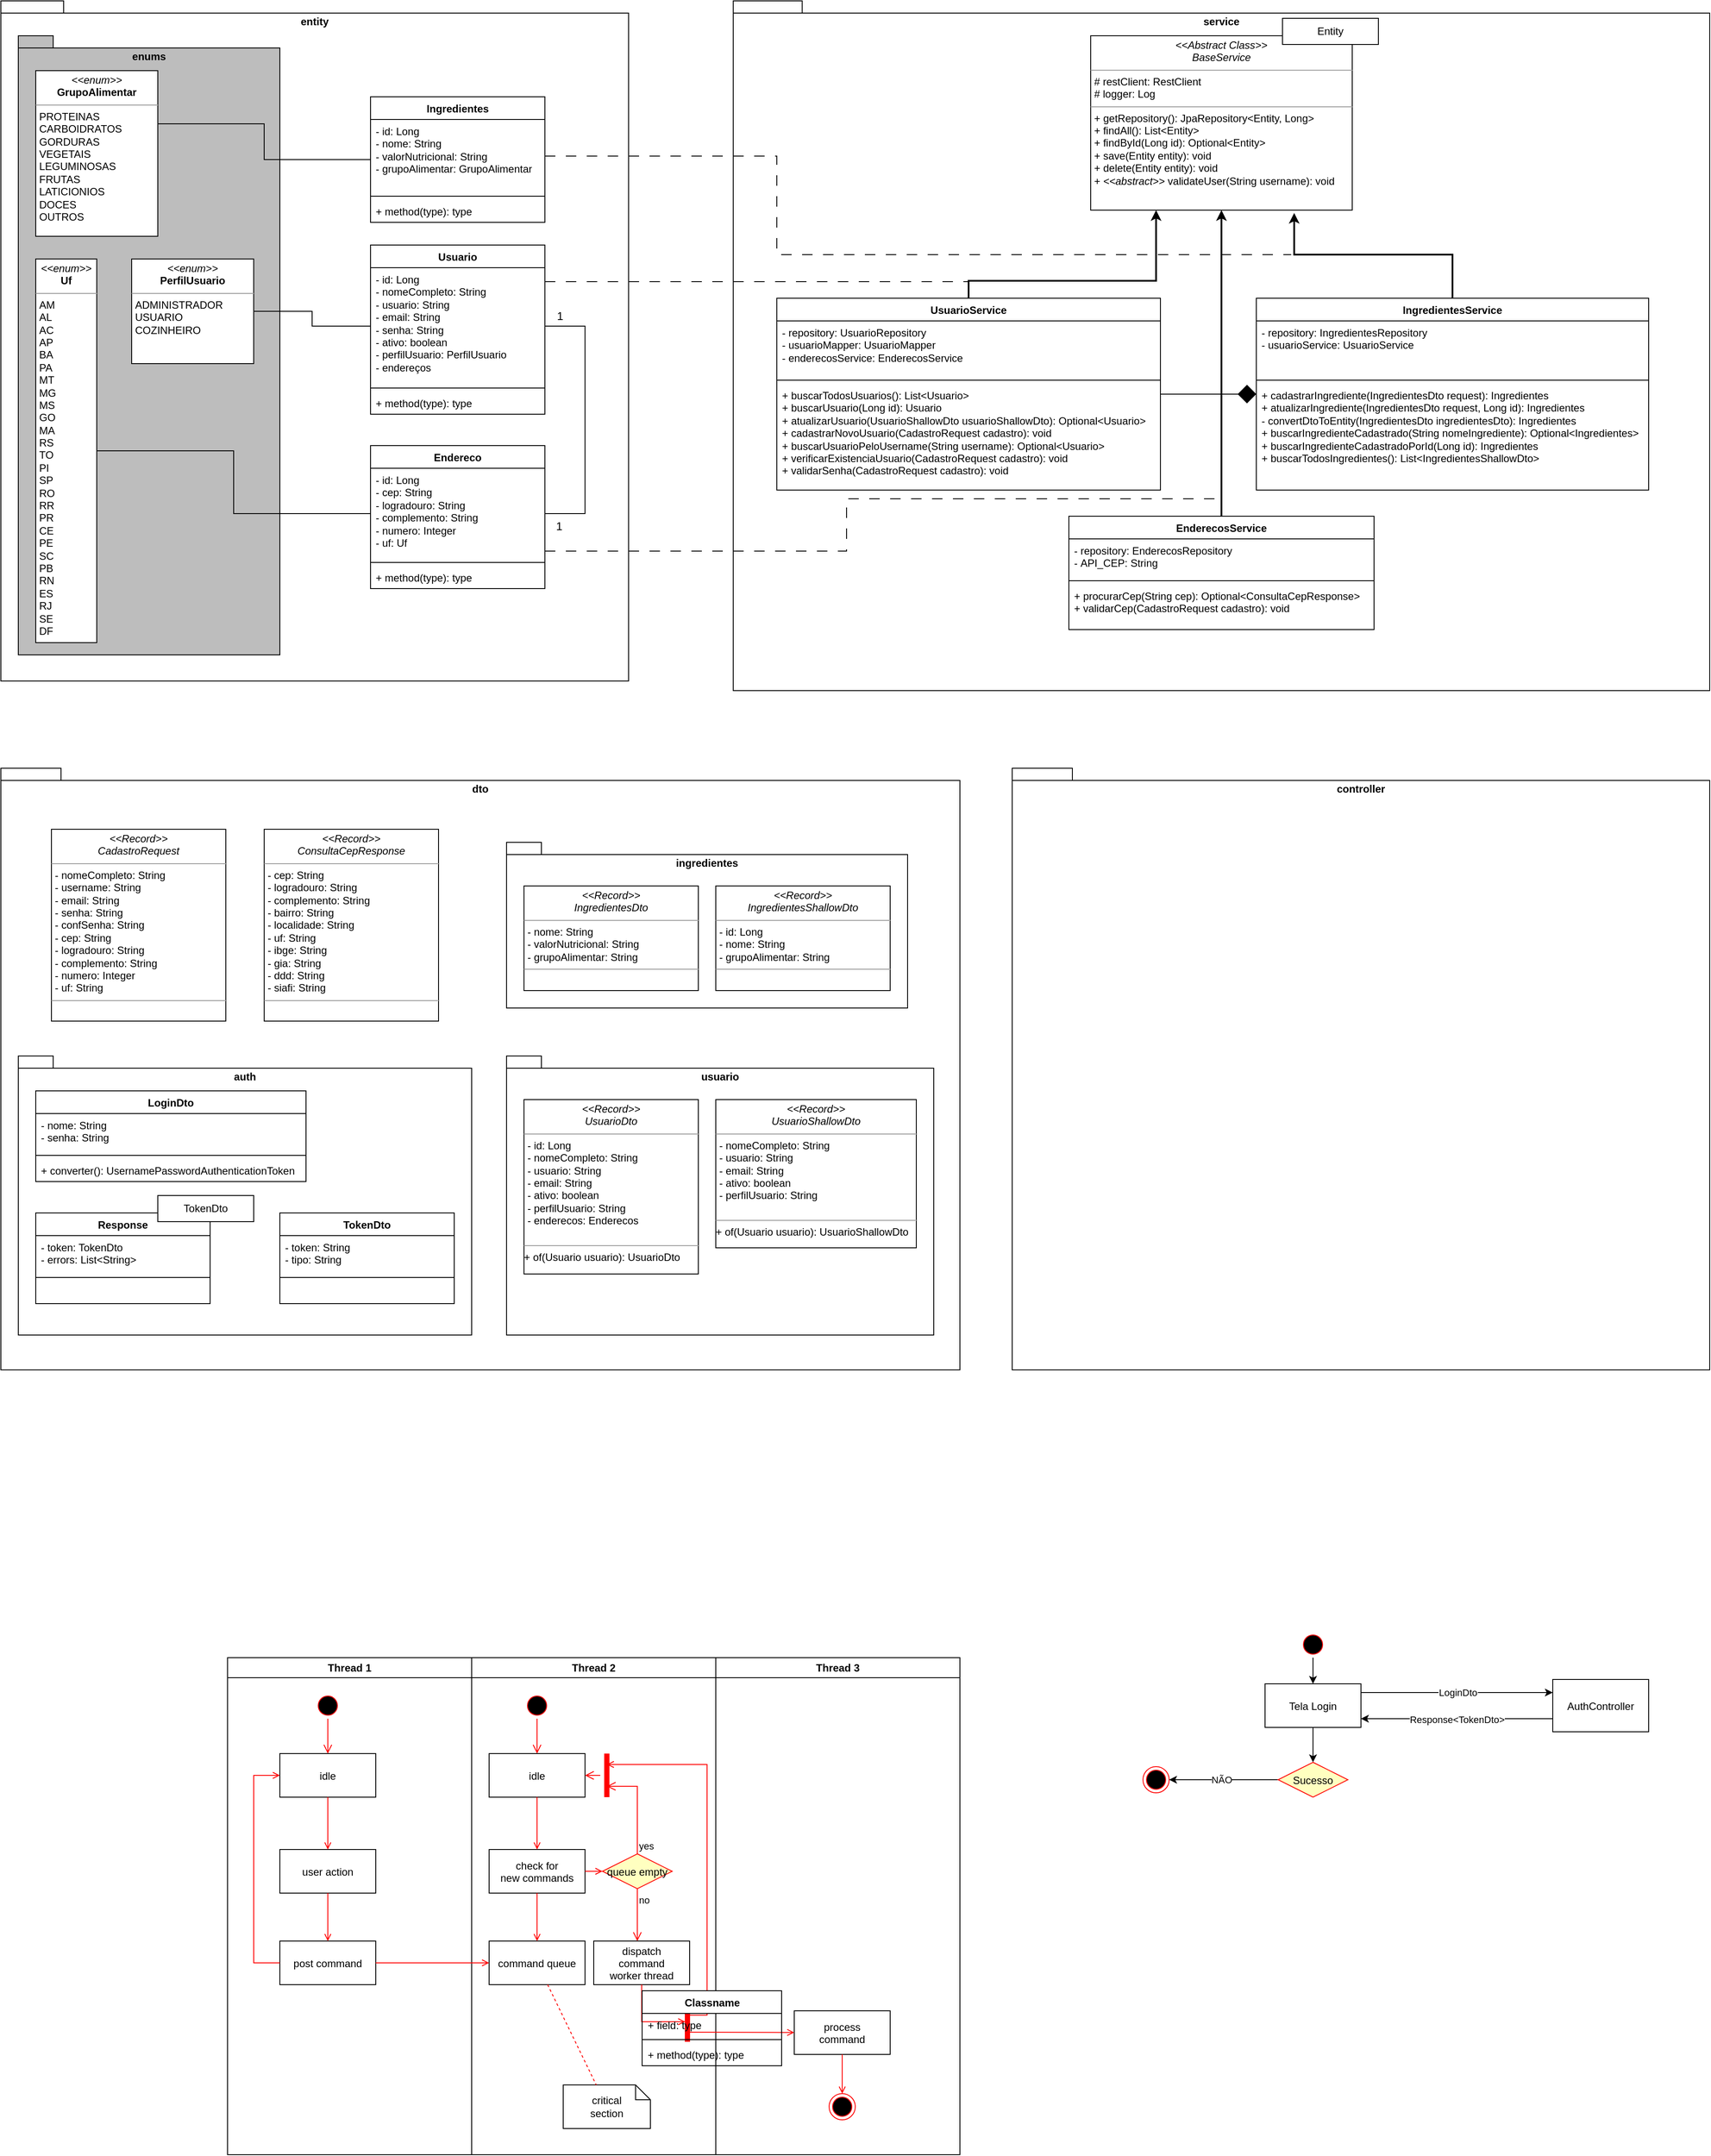 <mxfile version="22.1.4" type="github">
  <diagram name="Page-1" id="e7e014a7-5840-1c2e-5031-d8a46d1fe8dd">
    <mxGraphModel dx="724" dy="368" grid="1" gridSize="10" guides="1" tooltips="1" connect="1" arrows="1" fold="1" page="1" pageScale="1" pageWidth="827" pageHeight="1169" background="none" math="0" shadow="0">
      <root>
        <mxCell id="0" />
        <mxCell id="1" parent="0" />
        <mxCell id="TmeQhPRX9ULFjZh1G77B-120" value="dto" style="shape=folder;fontStyle=1;spacingTop=10;tabWidth=40;tabHeight=14;tabPosition=left;align=center;whiteSpace=wrap;html=1;labelBackgroundColor=none;verticalAlign=top;fillColor=#FFFFFF;" parent="1" vertex="1">
          <mxGeometry x="50" y="1030" width="1100" height="690" as="geometry" />
        </mxCell>
        <mxCell id="dI9o_VCU6zCjMcfg1bPC-55" value="auth" style="shape=folder;fontStyle=1;spacingTop=10;tabWidth=40;tabHeight=14;tabPosition=left;align=center;whiteSpace=wrap;html=1;labelBackgroundColor=none;verticalAlign=top;fillColor=#FFFFFF;" vertex="1" parent="1">
          <mxGeometry x="70" y="1360" width="520" height="320" as="geometry" />
        </mxCell>
        <mxCell id="TmeQhPRX9ULFjZh1G77B-94" value="service" style="shape=folder;fontStyle=1;spacingTop=10;tabWidth=40;tabHeight=14;tabPosition=left;align=center;whiteSpace=wrap;html=1;labelBackgroundColor=none;verticalAlign=top;" parent="1" vertex="1">
          <mxGeometry x="890" y="150" width="1120" height="791" as="geometry" />
        </mxCell>
        <mxCell id="TmeQhPRX9ULFjZh1G77B-88" value="entity" style="shape=folder;fontStyle=1;spacingTop=10;tabWidth=40;tabHeight=14;tabPosition=left;align=center;whiteSpace=wrap;html=1;labelBackgroundColor=none;verticalAlign=top;fillColor=#FFFFFF;" parent="1" vertex="1">
          <mxGeometry x="50" y="150" width="720" height="780" as="geometry" />
        </mxCell>
        <mxCell id="TmeQhPRX9ULFjZh1G77B-86" value="enums" style="shape=folder;fontStyle=1;spacingTop=10;tabWidth=40;tabHeight=14;tabPosition=left;align=center;whiteSpace=wrap;html=1;labelBackgroundColor=none;verticalAlign=top;fillColor=#BDBDBD;" parent="1" vertex="1">
          <mxGeometry x="70" y="190" width="300" height="710" as="geometry" />
        </mxCell>
        <mxCell id="2" value="Thread 1" style="swimlane;whiteSpace=wrap" parent="1" vertex="1">
          <mxGeometry x="310" y="2050" width="280" height="570" as="geometry" />
        </mxCell>
        <mxCell id="5" value="" style="ellipse;shape=startState;fillColor=#000000;strokeColor=#ff0000;" parent="2" vertex="1">
          <mxGeometry x="100" y="40" width="30" height="30" as="geometry" />
        </mxCell>
        <mxCell id="6" value="" style="edgeStyle=elbowEdgeStyle;elbow=horizontal;verticalAlign=bottom;endArrow=open;endSize=8;strokeColor=#FF0000;endFill=1;rounded=0" parent="2" source="5" target="7" edge="1">
          <mxGeometry x="100" y="40" as="geometry">
            <mxPoint x="115" y="110" as="targetPoint" />
          </mxGeometry>
        </mxCell>
        <mxCell id="7" value="idle" style="" parent="2" vertex="1">
          <mxGeometry x="60" y="110" width="110" height="50" as="geometry" />
        </mxCell>
        <mxCell id="8" value="user action" style="" parent="2" vertex="1">
          <mxGeometry x="60" y="220" width="110" height="50" as="geometry" />
        </mxCell>
        <mxCell id="9" value="" style="endArrow=open;strokeColor=#FF0000;endFill=1;rounded=0" parent="2" source="7" target="8" edge="1">
          <mxGeometry relative="1" as="geometry" />
        </mxCell>
        <mxCell id="10" value="post command" style="" parent="2" vertex="1">
          <mxGeometry x="60" y="325" width="110" height="50" as="geometry" />
        </mxCell>
        <mxCell id="11" value="" style="endArrow=open;strokeColor=#FF0000;endFill=1;rounded=0" parent="2" source="8" target="10" edge="1">
          <mxGeometry relative="1" as="geometry" />
        </mxCell>
        <mxCell id="12" value="" style="edgeStyle=elbowEdgeStyle;elbow=horizontal;strokeColor=#FF0000;endArrow=open;endFill=1;rounded=0" parent="2" source="10" target="7" edge="1">
          <mxGeometry width="100" height="100" relative="1" as="geometry">
            <mxPoint x="160" y="290" as="sourcePoint" />
            <mxPoint x="260" y="190" as="targetPoint" />
            <Array as="points">
              <mxPoint x="30" y="250" />
            </Array>
          </mxGeometry>
        </mxCell>
        <mxCell id="3" value="Thread 2" style="swimlane;whiteSpace=wrap" parent="1" vertex="1">
          <mxGeometry x="590" y="2050" width="280" height="570" as="geometry" />
        </mxCell>
        <mxCell id="13" value="" style="ellipse;shape=startState;fillColor=#000000;strokeColor=#ff0000;" parent="3" vertex="1">
          <mxGeometry x="60" y="40" width="30" height="30" as="geometry" />
        </mxCell>
        <mxCell id="14" value="" style="edgeStyle=elbowEdgeStyle;elbow=horizontal;verticalAlign=bottom;endArrow=open;endSize=8;strokeColor=#FF0000;endFill=1;rounded=0" parent="3" source="13" target="15" edge="1">
          <mxGeometry x="40" y="20" as="geometry">
            <mxPoint x="55" y="90" as="targetPoint" />
          </mxGeometry>
        </mxCell>
        <mxCell id="15" value="idle" style="" parent="3" vertex="1">
          <mxGeometry x="20" y="110" width="110" height="50" as="geometry" />
        </mxCell>
        <mxCell id="16" value="check for &#xa;new commands" style="" parent="3" vertex="1">
          <mxGeometry x="20" y="220" width="110" height="50" as="geometry" />
        </mxCell>
        <mxCell id="17" value="" style="endArrow=open;strokeColor=#FF0000;endFill=1;rounded=0" parent="3" source="15" target="16" edge="1">
          <mxGeometry relative="1" as="geometry" />
        </mxCell>
        <mxCell id="18" value="command queue" style="" parent="3" vertex="1">
          <mxGeometry x="20" y="325" width="110" height="50" as="geometry" />
        </mxCell>
        <mxCell id="19" value="" style="endArrow=open;strokeColor=#FF0000;endFill=1;rounded=0" parent="3" source="16" target="18" edge="1">
          <mxGeometry relative="1" as="geometry" />
        </mxCell>
        <mxCell id="21" value="queue empty" style="rhombus;fillColor=#ffffc0;strokeColor=#ff0000;" parent="3" vertex="1">
          <mxGeometry x="150" y="225" width="80" height="40" as="geometry" />
        </mxCell>
        <mxCell id="22" value="yes" style="edgeStyle=elbowEdgeStyle;elbow=horizontal;align=left;verticalAlign=bottom;endArrow=open;endSize=8;strokeColor=#FF0000;exitX=0.5;exitY=0;endFill=1;rounded=0;entryX=0.75;entryY=0.5;entryPerimeter=0" parent="3" source="21" target="25" edge="1">
          <mxGeometry x="-1" relative="1" as="geometry">
            <mxPoint x="160" y="150" as="targetPoint" />
            <Array as="points">
              <mxPoint x="190" y="180" />
            </Array>
          </mxGeometry>
        </mxCell>
        <mxCell id="23" value="no" style="edgeStyle=elbowEdgeStyle;elbow=horizontal;align=left;verticalAlign=top;endArrow=open;endSize=8;strokeColor=#FF0000;endFill=1;rounded=0" parent="3" source="21" target="30" edge="1">
          <mxGeometry x="-1" relative="1" as="geometry">
            <mxPoint x="190" y="305" as="targetPoint" />
          </mxGeometry>
        </mxCell>
        <mxCell id="24" value="" style="endArrow=open;strokeColor=#FF0000;endFill=1;rounded=0" parent="3" source="16" target="21" edge="1">
          <mxGeometry relative="1" as="geometry" />
        </mxCell>
        <mxCell id="25" value="" style="shape=line;strokeWidth=6;strokeColor=#ff0000;rotation=90" parent="3" vertex="1">
          <mxGeometry x="130" y="127.5" width="50" height="15" as="geometry" />
        </mxCell>
        <mxCell id="26" value="" style="edgeStyle=elbowEdgeStyle;elbow=horizontal;verticalAlign=bottom;endArrow=open;endSize=8;strokeColor=#FF0000;endFill=1;rounded=0" parent="3" source="25" target="15" edge="1">
          <mxGeometry x="130" y="90" as="geometry">
            <mxPoint x="230" y="140" as="targetPoint" />
          </mxGeometry>
        </mxCell>
        <mxCell id="30" value="dispatch&#xa;command&#xa;worker thread" style="" parent="3" vertex="1">
          <mxGeometry x="140" y="325" width="110" height="50" as="geometry" />
        </mxCell>
        <mxCell id="31" value="critical&#xa;section" style="shape=note;whiteSpace=wrap;size=17" parent="3" vertex="1">
          <mxGeometry x="105" y="490" width="100" height="50" as="geometry" />
        </mxCell>
        <mxCell id="32" value="" style="endArrow=none;strokeColor=#FF0000;endFill=0;rounded=0;dashed=1" parent="3" source="18" target="31" edge="1">
          <mxGeometry relative="1" as="geometry" />
        </mxCell>
        <mxCell id="34" value="" style="whiteSpace=wrap;strokeColor=#FF0000;fillColor=#FF0000" parent="3" vertex="1">
          <mxGeometry x="245" y="395" width="5" height="45" as="geometry" />
        </mxCell>
        <mxCell id="41" value="" style="edgeStyle=elbowEdgeStyle;elbow=horizontal;entryX=0;entryY=0.5;strokeColor=#FF0000;endArrow=open;endFill=1;rounded=0" parent="3" source="30" target="34" edge="1">
          <mxGeometry width="100" height="100" relative="1" as="geometry">
            <mxPoint x="60" y="480" as="sourcePoint" />
            <mxPoint x="160" y="380" as="targetPoint" />
            <Array as="points">
              <mxPoint x="195" y="400" />
            </Array>
          </mxGeometry>
        </mxCell>
        <mxCell id="4" value="Thread 3" style="swimlane;whiteSpace=wrap" parent="1" vertex="1">
          <mxGeometry x="870" y="2050" width="280" height="570" as="geometry" />
        </mxCell>
        <mxCell id="33" value="process&#xa;command" style="" parent="4" vertex="1">
          <mxGeometry x="90" y="405" width="110" height="50" as="geometry" />
        </mxCell>
        <mxCell id="35" value="" style="edgeStyle=elbowEdgeStyle;elbow=horizontal;strokeColor=#FF0000;endArrow=open;endFill=1;rounded=0;entryX=0.25;entryY=0.5;entryPerimeter=0" parent="4" target="25" edge="1">
          <mxGeometry width="100" height="100" relative="1" as="geometry">
            <mxPoint x="-30" y="410" as="sourcePoint" />
            <mxPoint x="-120" y="120" as="targetPoint" />
            <Array as="points">
              <mxPoint x="-10" y="135" />
            </Array>
          </mxGeometry>
        </mxCell>
        <mxCell id="37" value="" style="edgeStyle=none;strokeColor=#FF0000;endArrow=open;endFill=1;rounded=0" parent="4" target="33" edge="1">
          <mxGeometry width="100" height="100" relative="1" as="geometry">
            <mxPoint x="-30" y="429.5" as="sourcePoint" />
            <mxPoint x="90" y="429.5" as="targetPoint" />
          </mxGeometry>
        </mxCell>
        <mxCell id="38" value="" style="ellipse;shape=endState;fillColor=#000000;strokeColor=#ff0000" parent="4" vertex="1">
          <mxGeometry x="130" y="500" width="30" height="30" as="geometry" />
        </mxCell>
        <mxCell id="39" value="" style="endArrow=open;strokeColor=#FF0000;endFill=1;rounded=0" parent="4" source="33" target="38" edge="1">
          <mxGeometry relative="1" as="geometry" />
        </mxCell>
        <mxCell id="20" value="" style="endArrow=open;strokeColor=#FF0000;endFill=1;rounded=0" parent="1" source="10" target="18" edge="1">
          <mxGeometry relative="1" as="geometry" />
        </mxCell>
        <mxCell id="Ww6VNt_8pFpvYCyrklKL-41" value="Classname" style="swimlane;fontStyle=1;align=center;verticalAlign=top;childLayout=stackLayout;horizontal=1;startSize=26;horizontalStack=0;resizeParent=1;resizeParentMax=0;resizeLast=0;collapsible=1;marginBottom=0;whiteSpace=wrap;html=1;" parent="1" vertex="1">
          <mxGeometry x="785.5" y="2432" width="160" height="86" as="geometry" />
        </mxCell>
        <mxCell id="Ww6VNt_8pFpvYCyrklKL-42" value="+ field: type" style="text;strokeColor=none;fillColor=none;align=left;verticalAlign=top;spacingLeft=4;spacingRight=4;overflow=hidden;rotatable=0;points=[[0,0.5],[1,0.5]];portConstraint=eastwest;whiteSpace=wrap;html=1;" parent="Ww6VNt_8pFpvYCyrklKL-41" vertex="1">
          <mxGeometry y="26" width="160" height="26" as="geometry" />
        </mxCell>
        <mxCell id="Ww6VNt_8pFpvYCyrklKL-43" value="" style="line;strokeWidth=1;fillColor=none;align=left;verticalAlign=middle;spacingTop=-1;spacingLeft=3;spacingRight=3;rotatable=0;labelPosition=right;points=[];portConstraint=eastwest;strokeColor=inherit;" parent="Ww6VNt_8pFpvYCyrklKL-41" vertex="1">
          <mxGeometry y="52" width="160" height="8" as="geometry" />
        </mxCell>
        <mxCell id="Ww6VNt_8pFpvYCyrklKL-44" value="+ method(type): type" style="text;strokeColor=none;fillColor=none;align=left;verticalAlign=top;spacingLeft=4;spacingRight=4;overflow=hidden;rotatable=0;points=[[0,0.5],[1,0.5]];portConstraint=eastwest;whiteSpace=wrap;html=1;" parent="Ww6VNt_8pFpvYCyrklKL-41" vertex="1">
          <mxGeometry y="60" width="160" height="26" as="geometry" />
        </mxCell>
        <mxCell id="Ww6VNt_8pFpvYCyrklKL-45" value="Usuario" style="swimlane;fontStyle=1;align=center;verticalAlign=top;childLayout=stackLayout;horizontal=1;startSize=26;horizontalStack=0;resizeParent=1;resizeParentMax=0;resizeLast=0;collapsible=1;marginBottom=0;whiteSpace=wrap;html=1;" parent="1" vertex="1">
          <mxGeometry x="474" y="430" width="200" height="194" as="geometry">
            <mxRectangle x="80" y="890" width="90" height="30" as="alternateBounds" />
          </mxGeometry>
        </mxCell>
        <mxCell id="Ww6VNt_8pFpvYCyrklKL-46" value="- id: Long&lt;br&gt;- nomeCompleto: String&lt;br&gt;- usuario: String&lt;br&gt;- email: String&lt;br&gt;- senha: String&lt;br&gt;- ativo: boolean&lt;br&gt;- perfilUsuario:&amp;nbsp;PerfilUsuario&lt;br&gt;- endereços" style="text;strokeColor=none;fillColor=none;align=left;verticalAlign=top;spacingLeft=4;spacingRight=4;overflow=hidden;rotatable=0;points=[[0,0.5],[1,0.5]];portConstraint=eastwest;whiteSpace=wrap;html=1;" parent="Ww6VNt_8pFpvYCyrklKL-45" vertex="1">
          <mxGeometry y="26" width="200" height="134" as="geometry" />
        </mxCell>
        <mxCell id="Ww6VNt_8pFpvYCyrklKL-47" value="" style="line;strokeWidth=1;fillColor=none;align=left;verticalAlign=middle;spacingTop=-1;spacingLeft=3;spacingRight=3;rotatable=0;labelPosition=right;points=[];portConstraint=eastwest;strokeColor=inherit;" parent="Ww6VNt_8pFpvYCyrklKL-45" vertex="1">
          <mxGeometry y="160" width="200" height="8" as="geometry" />
        </mxCell>
        <mxCell id="Ww6VNt_8pFpvYCyrklKL-48" value="+ method(type): type" style="text;strokeColor=none;fillColor=none;align=left;verticalAlign=top;spacingLeft=4;spacingRight=4;overflow=hidden;rotatable=0;points=[[0,0.5],[1,0.5]];portConstraint=eastwest;whiteSpace=wrap;html=1;" parent="Ww6VNt_8pFpvYCyrklKL-45" vertex="1">
          <mxGeometry y="168" width="200" height="26" as="geometry" />
        </mxCell>
        <mxCell id="TmeQhPRX9ULFjZh1G77B-68" style="edgeStyle=orthogonalEdgeStyle;rounded=0;orthogonalLoop=1;jettySize=auto;html=1;strokeColor=none;" parent="1" source="Ww6VNt_8pFpvYCyrklKL-46" target="TmeQhPRX9ULFjZh1G77B-55" edge="1">
          <mxGeometry relative="1" as="geometry" />
        </mxCell>
        <mxCell id="TmeQhPRX9ULFjZh1G77B-106" style="edgeStyle=orthogonalEdgeStyle;rounded=0;orthogonalLoop=1;jettySize=auto;html=1;endArrow=none;endFill=0;" parent="1" source="TmeQhPRX9ULFjZh1G77B-71" target="TmeQhPRX9ULFjZh1G77B-76" edge="1">
          <mxGeometry relative="1" as="geometry">
            <Array as="points">
              <mxPoint x="352" y="332" />
              <mxPoint x="352" y="291" />
            </Array>
          </mxGeometry>
        </mxCell>
        <mxCell id="TmeQhPRX9ULFjZh1G77B-71" value="Ingredientes" style="swimlane;fontStyle=1;align=center;verticalAlign=top;childLayout=stackLayout;horizontal=1;startSize=26;horizontalStack=0;resizeParent=1;resizeParentMax=0;resizeLast=0;collapsible=1;marginBottom=0;whiteSpace=wrap;html=1;" parent="1" vertex="1">
          <mxGeometry x="474" y="260" width="200" height="144" as="geometry">
            <mxRectangle x="80" y="890" width="90" height="30" as="alternateBounds" />
          </mxGeometry>
        </mxCell>
        <mxCell id="TmeQhPRX9ULFjZh1G77B-118" style="edgeStyle=orthogonalEdgeStyle;rounded=0;orthogonalLoop=1;jettySize=auto;html=1;exitX=1;exitY=0.5;exitDx=0;exitDy=0;endArrow=none;endFill=0;dashed=1;dashPattern=12 12;" parent="TmeQhPRX9ULFjZh1G77B-71" source="TmeQhPRX9ULFjZh1G77B-72" edge="1">
          <mxGeometry relative="1" as="geometry">
            <mxPoint x="1056" y="181" as="targetPoint" />
            <Array as="points">
              <mxPoint x="466" y="68" />
              <mxPoint x="466" y="181" />
            </Array>
          </mxGeometry>
        </mxCell>
        <mxCell id="TmeQhPRX9ULFjZh1G77B-72" value="- id: Long&lt;br&gt;- nome: String&lt;br&gt;- valorNutricional: String&lt;br&gt;- grupoAlimentar: GrupoAlimentar" style="text;strokeColor=none;fillColor=none;align=left;verticalAlign=top;spacingLeft=4;spacingRight=4;overflow=hidden;rotatable=0;points=[[0,0.5],[1,0.5]];portConstraint=eastwest;whiteSpace=wrap;html=1;" parent="TmeQhPRX9ULFjZh1G77B-71" vertex="1">
          <mxGeometry y="26" width="200" height="84" as="geometry" />
        </mxCell>
        <mxCell id="TmeQhPRX9ULFjZh1G77B-73" value="" style="line;strokeWidth=1;fillColor=none;align=left;verticalAlign=middle;spacingTop=-1;spacingLeft=3;spacingRight=3;rotatable=0;labelPosition=right;points=[];portConstraint=eastwest;strokeColor=inherit;" parent="TmeQhPRX9ULFjZh1G77B-71" vertex="1">
          <mxGeometry y="110" width="200" height="8" as="geometry" />
        </mxCell>
        <mxCell id="TmeQhPRX9ULFjZh1G77B-74" value="+ method(type): type" style="text;strokeColor=none;fillColor=none;align=left;verticalAlign=top;spacingLeft=4;spacingRight=4;overflow=hidden;rotatable=0;points=[[0,0.5],[1,0.5]];portConstraint=eastwest;whiteSpace=wrap;html=1;" parent="TmeQhPRX9ULFjZh1G77B-71" vertex="1">
          <mxGeometry y="118" width="200" height="26" as="geometry" />
        </mxCell>
        <mxCell id="TmeQhPRX9ULFjZh1G77B-76" value="&lt;p style=&quot;margin:0px;margin-top:4px;text-align:center;&quot;&gt;&lt;i&gt;&amp;lt;&amp;lt;enum&amp;gt;&amp;gt;&lt;/i&gt;&lt;br&gt;&lt;b&gt;GrupoAlimentar&lt;/b&gt;&lt;/p&gt;&lt;hr size=&quot;1&quot;&gt;&lt;p style=&quot;margin:0px;margin-left:4px;&quot;&gt;PROTEINAS&lt;/p&gt;&lt;p style=&quot;margin:0px;margin-left:4px;&quot;&gt;CARBOIDRATOS&lt;/p&gt;&lt;p style=&quot;margin:0px;margin-left:4px;&quot;&gt;GORDURAS&lt;/p&gt;&lt;p style=&quot;margin:0px;margin-left:4px;&quot;&gt;VEGETAIS&lt;/p&gt;&lt;p style=&quot;margin:0px;margin-left:4px;&quot;&gt;LEGUMINOSAS&lt;/p&gt;&lt;p style=&quot;margin:0px;margin-left:4px;&quot;&gt;FRUTAS&lt;/p&gt;&lt;p style=&quot;margin:0px;margin-left:4px;&quot;&gt;LATICIONIOS&lt;/p&gt;&lt;p style=&quot;margin:0px;margin-left:4px;&quot;&gt;DOCES&lt;/p&gt;&lt;p style=&quot;margin:0px;margin-left:4px;&quot;&gt;OUTROS&lt;/p&gt;" style="verticalAlign=top;align=left;overflow=fill;fontSize=12;fontFamily=Helvetica;html=1;whiteSpace=wrap;container=0;noLabel=0;portConstraintRotation=0;" parent="1" vertex="1">
          <mxGeometry x="90" y="230" width="140" height="190" as="geometry">
            <mxRectangle x="360" y="870" width="150" height="130" as="alternateBounds" />
          </mxGeometry>
        </mxCell>
        <mxCell id="TmeQhPRX9ULFjZh1G77B-77" value="Endereco" style="swimlane;fontStyle=1;align=center;verticalAlign=top;childLayout=stackLayout;horizontal=1;startSize=26;horizontalStack=0;resizeParent=1;resizeParentMax=0;resizeLast=0;collapsible=1;marginBottom=0;whiteSpace=wrap;html=1;" parent="1" vertex="1">
          <mxGeometry x="474" y="660" width="200" height="164" as="geometry">
            <mxRectangle x="80" y="890" width="90" height="30" as="alternateBounds" />
          </mxGeometry>
        </mxCell>
        <mxCell id="TmeQhPRX9ULFjZh1G77B-119" style="edgeStyle=orthogonalEdgeStyle;rounded=0;orthogonalLoop=1;jettySize=auto;html=1;endArrow=none;endFill=0;dashed=1;dashPattern=12 12;" parent="TmeQhPRX9ULFjZh1G77B-77" source="TmeQhPRX9ULFjZh1G77B-78" edge="1">
          <mxGeometry relative="1" as="geometry">
            <mxPoint x="976" y="41" as="targetPoint" />
            <Array as="points">
              <mxPoint x="546" y="121" />
              <mxPoint x="546" y="61" />
              <mxPoint x="976" y="61" />
            </Array>
          </mxGeometry>
        </mxCell>
        <mxCell id="TmeQhPRX9ULFjZh1G77B-78" value="- id: Long&lt;br&gt;- cep: String&lt;br&gt;- logradouro: String&lt;br&gt;- complemento: String&lt;br&gt;- numero: Integer&lt;br&gt;- uf: Uf" style="text;strokeColor=none;fillColor=none;align=left;verticalAlign=top;spacingLeft=4;spacingRight=4;overflow=hidden;rotatable=0;points=[[0,0.5],[1,0.5]];portConstraint=eastwest;whiteSpace=wrap;html=1;" parent="TmeQhPRX9ULFjZh1G77B-77" vertex="1">
          <mxGeometry y="26" width="200" height="104" as="geometry" />
        </mxCell>
        <mxCell id="TmeQhPRX9ULFjZh1G77B-79" value="" style="line;strokeWidth=1;fillColor=none;align=left;verticalAlign=middle;spacingTop=-1;spacingLeft=3;spacingRight=3;rotatable=0;labelPosition=right;points=[];portConstraint=eastwest;strokeColor=inherit;" parent="TmeQhPRX9ULFjZh1G77B-77" vertex="1">
          <mxGeometry y="130" width="200" height="8" as="geometry" />
        </mxCell>
        <mxCell id="TmeQhPRX9ULFjZh1G77B-80" value="+ method(type): type" style="text;strokeColor=none;fillColor=none;align=left;verticalAlign=top;spacingLeft=4;spacingRight=4;overflow=hidden;rotatable=0;points=[[0,0.5],[1,0.5]];portConstraint=eastwest;whiteSpace=wrap;html=1;" parent="TmeQhPRX9ULFjZh1G77B-77" vertex="1">
          <mxGeometry y="138" width="200" height="26" as="geometry" />
        </mxCell>
        <mxCell id="TmeQhPRX9ULFjZh1G77B-85" value="&lt;p style=&quot;margin:0px;margin-top:4px;text-align:center;&quot;&gt;&lt;i&gt;&amp;lt;&amp;lt;enum&amp;gt;&amp;gt;&lt;/i&gt;&lt;br&gt;&lt;b&gt;Uf&lt;/b&gt;&lt;/p&gt;&lt;hr size=&quot;1&quot;&gt;&lt;p style=&quot;margin:0px;margin-left:4px;&quot;&gt;AM&lt;/p&gt;&lt;p style=&quot;margin:0px;margin-left:4px;&quot;&gt;AL&lt;/p&gt;&lt;p style=&quot;margin:0px;margin-left:4px;&quot;&gt;AC&lt;/p&gt;&lt;p style=&quot;margin:0px;margin-left:4px;&quot;&gt;AP&lt;/p&gt;&lt;p style=&quot;margin:0px;margin-left:4px;&quot;&gt;BA&lt;/p&gt;&lt;p style=&quot;margin:0px;margin-left:4px;&quot;&gt;PA&lt;/p&gt;&lt;p style=&quot;margin:0px;margin-left:4px;&quot;&gt;MT&lt;/p&gt;&lt;p style=&quot;margin:0px;margin-left:4px;&quot;&gt;MG&lt;/p&gt;&lt;p style=&quot;margin:0px;margin-left:4px;&quot;&gt;MS&lt;/p&gt;&lt;p style=&quot;margin:0px;margin-left:4px;&quot;&gt;GO&lt;/p&gt;&lt;p style=&quot;margin:0px;margin-left:4px;&quot;&gt;MA&lt;/p&gt;&lt;p style=&quot;margin:0px;margin-left:4px;&quot;&gt;RS&lt;/p&gt;&lt;p style=&quot;margin:0px;margin-left:4px;&quot;&gt;TO&lt;/p&gt;&lt;p style=&quot;margin:0px;margin-left:4px;&quot;&gt;PI&lt;/p&gt;&lt;p style=&quot;margin:0px;margin-left:4px;&quot;&gt;SP&lt;/p&gt;&lt;p style=&quot;margin:0px;margin-left:4px;&quot;&gt;RO&lt;/p&gt;&lt;p style=&quot;margin:0px;margin-left:4px;&quot;&gt;RR&lt;/p&gt;&lt;p style=&quot;margin:0px;margin-left:4px;&quot;&gt;PR&lt;/p&gt;&lt;p style=&quot;margin:0px;margin-left:4px;&quot;&gt;CE&lt;/p&gt;&lt;p style=&quot;margin:0px;margin-left:4px;&quot;&gt;PE&lt;/p&gt;&lt;p style=&quot;margin:0px;margin-left:4px;&quot;&gt;SC&lt;/p&gt;&lt;p style=&quot;margin:0px;margin-left:4px;&quot;&gt;PB&lt;/p&gt;&lt;p style=&quot;margin:0px;margin-left:4px;&quot;&gt;RN&lt;/p&gt;&lt;p style=&quot;margin:0px;margin-left:4px;&quot;&gt;ES&lt;/p&gt;&lt;p style=&quot;margin:0px;margin-left:4px;&quot;&gt;RJ&lt;/p&gt;&lt;p style=&quot;margin:0px;margin-left:4px;&quot;&gt;SE&lt;/p&gt;&lt;p style=&quot;margin:0px;margin-left:4px;&quot;&gt;DF&lt;/p&gt;" style="verticalAlign=top;align=left;overflow=fill;fontSize=12;fontFamily=Helvetica;html=1;whiteSpace=wrap;container=0;noLabel=0;portConstraintRotation=0;" parent="1" vertex="1">
          <mxGeometry x="90" y="446" width="70" height="440" as="geometry">
            <mxRectangle x="360" y="870" width="150" height="130" as="alternateBounds" />
          </mxGeometry>
        </mxCell>
        <mxCell id="TmeQhPRX9ULFjZh1G77B-55" value="&lt;p style=&quot;margin:0px;margin-top:4px;text-align:center;&quot;&gt;&lt;i&gt;&amp;lt;&amp;lt;enum&amp;gt;&amp;gt;&lt;/i&gt;&lt;br&gt;&lt;b&gt;PerfilUsuario&lt;/b&gt;&lt;/p&gt;&lt;hr size=&quot;1&quot;&gt;&lt;p style=&quot;margin:0px;margin-left:4px;&quot;&gt;ADMINISTRADOR&lt;/p&gt;&lt;p style=&quot;margin:0px;margin-left:4px;&quot;&gt;USUARIO&lt;/p&gt;&lt;p style=&quot;margin:0px;margin-left:4px;&quot;&gt;COZINHEIRO&lt;/p&gt;&lt;p style=&quot;margin:0px;margin-left:4px;&quot;&gt;&lt;br&gt;&lt;/p&gt;&lt;p style=&quot;margin:0px;margin-left:4px;&quot;&gt;&lt;br&gt;&lt;/p&gt;" style="verticalAlign=top;align=left;overflow=fill;fontSize=12;fontFamily=Helvetica;html=1;whiteSpace=wrap;container=0;noLabel=0;portConstraintRotation=0;" parent="1" vertex="1">
          <mxGeometry x="200" y="446" width="140" height="120" as="geometry">
            <mxRectangle x="360" y="870" width="150" height="130" as="alternateBounds" />
          </mxGeometry>
        </mxCell>
        <mxCell id="TmeQhPRX9ULFjZh1G77B-91" style="edgeStyle=orthogonalEdgeStyle;rounded=0;orthogonalLoop=1;jettySize=auto;html=1;entryX=1;entryY=0.5;entryDx=0;entryDy=0;endArrow=none;endFill=0;" parent="1" source="Ww6VNt_8pFpvYCyrklKL-46" target="TmeQhPRX9ULFjZh1G77B-78" edge="1">
          <mxGeometry relative="1" as="geometry">
            <Array as="points">
              <mxPoint x="720" y="523" />
              <mxPoint x="720" y="738" />
            </Array>
          </mxGeometry>
        </mxCell>
        <mxCell id="TmeQhPRX9ULFjZh1G77B-92" value="1" style="edgeLabel;html=1;align=center;verticalAlign=middle;resizable=0;points=[];fontSize=13;" parent="TmeQhPRX9ULFjZh1G77B-91" vertex="1" connectable="0">
          <mxGeometry x="-0.809" y="-1" relative="1" as="geometry">
            <mxPoint x="-13" y="-13" as="offset" />
          </mxGeometry>
        </mxCell>
        <mxCell id="TmeQhPRX9ULFjZh1G77B-93" value="1" style="edgeLabel;html=1;align=center;verticalAlign=middle;resizable=0;points=[];fontSize=13;" parent="TmeQhPRX9ULFjZh1G77B-91" vertex="1" connectable="0">
          <mxGeometry x="0.612" relative="1" as="geometry">
            <mxPoint x="-30" y="27" as="offset" />
          </mxGeometry>
        </mxCell>
        <mxCell id="TmeQhPRX9ULFjZh1G77B-100" style="edgeStyle=orthogonalEdgeStyle;rounded=0;orthogonalLoop=1;jettySize=auto;html=1;entryX=0.25;entryY=1;entryDx=0;entryDy=0;strokeWidth=2;strokeColor=default;" parent="1" source="TmeQhPRX9ULFjZh1G77B-95" target="TmeQhPRX9ULFjZh1G77B-99" edge="1">
          <mxGeometry relative="1" as="geometry">
            <Array as="points">
              <mxPoint x="1160" y="471" />
              <mxPoint x="1375" y="471" />
            </Array>
          </mxGeometry>
        </mxCell>
        <mxCell id="TmeQhPRX9ULFjZh1G77B-95" value="UsuarioService" style="swimlane;fontStyle=1;align=center;verticalAlign=top;childLayout=stackLayout;horizontal=1;startSize=26;horizontalStack=0;resizeParent=1;resizeParentMax=0;resizeLast=0;collapsible=1;marginBottom=0;whiteSpace=wrap;html=1;" parent="1" vertex="1">
          <mxGeometry x="940" y="491" width="440" height="220" as="geometry" />
        </mxCell>
        <mxCell id="TmeQhPRX9ULFjZh1G77B-96" value="- repository:&amp;nbsp;UsuarioRepository&lt;br&gt;-&amp;nbsp;usuarioMapper: UsuarioMapper&lt;br&gt;-&amp;nbsp;enderecosService: EnderecosService" style="text;strokeColor=none;fillColor=none;align=left;verticalAlign=top;spacingLeft=4;spacingRight=4;overflow=hidden;rotatable=0;points=[[0,0.5],[1,0.5]];portConstraint=eastwest;whiteSpace=wrap;html=1;" parent="TmeQhPRX9ULFjZh1G77B-95" vertex="1">
          <mxGeometry y="26" width="440" height="64" as="geometry" />
        </mxCell>
        <mxCell id="TmeQhPRX9ULFjZh1G77B-97" value="" style="line;strokeWidth=1;fillColor=none;align=left;verticalAlign=middle;spacingTop=-1;spacingLeft=3;spacingRight=3;rotatable=0;labelPosition=right;points=[];portConstraint=eastwest;strokeColor=inherit;" parent="TmeQhPRX9ULFjZh1G77B-95" vertex="1">
          <mxGeometry y="90" width="440" height="8" as="geometry" />
        </mxCell>
        <mxCell id="TmeQhPRX9ULFjZh1G77B-98" value="+&amp;nbsp;buscarTodosUsuarios(): List&amp;lt;Usuario&amp;gt;&lt;br&gt;+&amp;nbsp;buscarUsuario(Long id): Usuario&lt;br&gt;+&amp;nbsp;atualizarUsuario(UsuarioShallowDto usuarioShallowDto): Optional&amp;lt;Usuario&amp;gt;&lt;br&gt;+&amp;nbsp;cadastrarNovoUsuario(CadastroRequest cadastro): void&lt;br&gt;+&amp;nbsp;buscarUsuarioPeloUsername(String username): Optional&amp;lt;Usuario&amp;gt;&lt;br&gt;+&amp;nbsp;verificarExistenciaUsuario(CadastroRequest cadastro): void&lt;br&gt;+&amp;nbsp;validarSenha(CadastroRequest cadastro): void&lt;br&gt;" style="text;strokeColor=none;fillColor=none;align=left;verticalAlign=top;spacingLeft=4;spacingRight=4;overflow=hidden;rotatable=0;points=[[0,0.5],[1,0.5]];portConstraint=eastwest;whiteSpace=wrap;html=1;" parent="TmeQhPRX9ULFjZh1G77B-95" vertex="1">
          <mxGeometry y="98" width="440" height="122" as="geometry" />
        </mxCell>
        <mxCell id="TmeQhPRX9ULFjZh1G77B-99" value="&lt;p style=&quot;margin:0px;margin-top:4px;text-align:center;&quot;&gt;&lt;i&gt;&amp;lt;&amp;lt;Abstract Class&amp;gt;&amp;gt;&lt;/i&gt;&lt;br&gt;&lt;i&gt;BaseService&lt;/i&gt;&lt;/p&gt;&lt;hr size=&quot;1&quot;&gt;&lt;p style=&quot;margin:0px;margin-left:4px;&quot;&gt;# restClient: RestClient&lt;br&gt;# logger: Log&lt;/p&gt;&lt;hr size=&quot;1&quot;&gt;&lt;p style=&quot;margin:0px;margin-left:4px;&quot;&gt;+&amp;nbsp;getRepository()&lt;span style=&quot;background-color: initial;&quot;&gt;:&amp;nbsp;&lt;/span&gt;JpaRepository&amp;lt;Entity, Long&amp;gt;&lt;/p&gt;&lt;p style=&quot;margin:0px;margin-left:4px;&quot;&gt;+ findAll(): List&amp;lt;Entity&amp;gt;&lt;/p&gt;&lt;p style=&quot;margin:0px;margin-left:4px;&quot;&gt;+&amp;nbsp;findById(Long id):&amp;nbsp;Optional&amp;lt;Entity&amp;gt;&lt;/p&gt;&lt;p style=&quot;margin:0px;margin-left:4px;&quot;&gt;+&amp;nbsp;save(Entity entity): void&lt;/p&gt;&lt;p style=&quot;margin:0px;margin-left:4px;&quot;&gt;+&amp;nbsp;delete(Entity entity): void&lt;/p&gt;&lt;p style=&quot;margin:0px;margin-left:4px;&quot;&gt;+ &lt;i&gt;&amp;lt;&amp;lt;abstract&amp;gt;&amp;gt;&lt;/i&gt; validateUser(String username): void&lt;/p&gt;" style="verticalAlign=top;align=left;overflow=fill;fontSize=12;fontFamily=Helvetica;html=1;whiteSpace=wrap;" parent="1" vertex="1">
          <mxGeometry x="1300" y="190" width="300" height="200" as="geometry" />
        </mxCell>
        <mxCell id="TmeQhPRX9ULFjZh1G77B-101" value="IngredientesService" style="swimlane;fontStyle=1;align=center;verticalAlign=top;childLayout=stackLayout;horizontal=1;startSize=26;horizontalStack=0;resizeParent=1;resizeParentMax=0;resizeLast=0;collapsible=1;marginBottom=0;whiteSpace=wrap;html=1;" parent="1" vertex="1">
          <mxGeometry x="1490" y="491" width="450" height="220" as="geometry" />
        </mxCell>
        <mxCell id="TmeQhPRX9ULFjZh1G77B-102" value="- repository:&amp;nbsp;IngredientesRepository&lt;br&gt;-&amp;nbsp;usuarioService: UsuarioService" style="text;strokeColor=none;fillColor=none;align=left;verticalAlign=top;spacingLeft=4;spacingRight=4;overflow=hidden;rotatable=0;points=[[0,0.5],[1,0.5]];portConstraint=eastwest;whiteSpace=wrap;html=1;" parent="TmeQhPRX9ULFjZh1G77B-101" vertex="1">
          <mxGeometry y="26" width="450" height="64" as="geometry" />
        </mxCell>
        <mxCell id="TmeQhPRX9ULFjZh1G77B-103" value="" style="line;strokeWidth=1;fillColor=none;align=left;verticalAlign=middle;spacingTop=-1;spacingLeft=3;spacingRight=3;rotatable=0;labelPosition=right;points=[];portConstraint=eastwest;strokeColor=inherit;" parent="TmeQhPRX9ULFjZh1G77B-101" vertex="1">
          <mxGeometry y="90" width="450" height="8" as="geometry" />
        </mxCell>
        <mxCell id="TmeQhPRX9ULFjZh1G77B-104" value="+ cadastrarIngrediente(IngredientesDto request): Ingredientes&lt;br&gt;+&amp;nbsp;atualizarIngrediente(IngredientesDto request, Long id): Ingredientes&lt;br&gt;- convertDtoToEntity(IngredientesDto ingredientesDto): Ingredientes&lt;br&gt;+&amp;nbsp;buscarIngredienteCadastrado(String nomeIngrediente): Optional&amp;lt;Ingredientes&amp;gt;&lt;br&gt;+&amp;nbsp;buscarIngredienteCadastradoPorId(Long id): Ingredientes&lt;br&gt;+&amp;nbsp;buscarTodosIngredientes():&amp;nbsp;List&amp;lt;IngredientesShallowDto&amp;gt;" style="text;strokeColor=none;fillColor=none;align=left;verticalAlign=top;spacingLeft=4;spacingRight=4;overflow=hidden;rotatable=0;points=[[0,0.5],[1,0.5]];portConstraint=eastwest;whiteSpace=wrap;html=1;" parent="TmeQhPRX9ULFjZh1G77B-101" vertex="1">
          <mxGeometry y="98" width="450" height="122" as="geometry" />
        </mxCell>
        <mxCell id="TmeQhPRX9ULFjZh1G77B-105" style="edgeStyle=orthogonalEdgeStyle;rounded=0;orthogonalLoop=1;jettySize=auto;html=1;endArrow=none;endFill=0;dashed=1;dashPattern=12 12;" parent="1" source="Ww6VNt_8pFpvYCyrklKL-45" edge="1">
          <mxGeometry relative="1" as="geometry">
            <mxPoint x="1160" y="472" as="targetPoint" />
            <Array as="points">
              <mxPoint x="602" y="471" />
              <mxPoint x="840" y="472" />
            </Array>
          </mxGeometry>
        </mxCell>
        <mxCell id="TmeQhPRX9ULFjZh1G77B-107" style="edgeStyle=orthogonalEdgeStyle;rounded=0;orthogonalLoop=1;jettySize=auto;html=1;entryX=1;entryY=0.5;entryDx=0;entryDy=0;endArrow=none;endFill=0;" parent="1" source="Ww6VNt_8pFpvYCyrklKL-46" target="TmeQhPRX9ULFjZh1G77B-55" edge="1">
          <mxGeometry relative="1" as="geometry" />
        </mxCell>
        <mxCell id="TmeQhPRX9ULFjZh1G77B-108" style="edgeStyle=orthogonalEdgeStyle;rounded=0;orthogonalLoop=1;jettySize=auto;html=1;entryX=1;entryY=0.5;entryDx=0;entryDy=0;endArrow=none;endFill=0;" parent="1" source="TmeQhPRX9ULFjZh1G77B-78" target="TmeQhPRX9ULFjZh1G77B-85" edge="1">
          <mxGeometry relative="1" as="geometry" />
        </mxCell>
        <mxCell id="TmeQhPRX9ULFjZh1G77B-110" style="edgeStyle=orthogonalEdgeStyle;rounded=0;orthogonalLoop=1;jettySize=auto;html=1;entryX=1;entryY=0.098;entryDx=0;entryDy=0;entryPerimeter=0;endArrow=none;endFill=0;startArrow=diamond;startFill=1;startSize=19;" parent="1" source="TmeQhPRX9ULFjZh1G77B-101" target="TmeQhPRX9ULFjZh1G77B-98" edge="1">
          <mxGeometry relative="1" as="geometry" />
        </mxCell>
        <mxCell id="TmeQhPRX9ULFjZh1G77B-111" style="edgeStyle=orthogonalEdgeStyle;rounded=0;orthogonalLoop=1;jettySize=auto;html=1;entryX=0.778;entryY=1.016;entryDx=0;entryDy=0;entryPerimeter=0;strokeWidth=2;" parent="1" source="TmeQhPRX9ULFjZh1G77B-101" target="TmeQhPRX9ULFjZh1G77B-99" edge="1">
          <mxGeometry relative="1" as="geometry">
            <Array as="points">
              <mxPoint x="1715" y="441" />
              <mxPoint x="1533" y="441" />
            </Array>
          </mxGeometry>
        </mxCell>
        <mxCell id="TmeQhPRX9ULFjZh1G77B-117" style="edgeStyle=orthogonalEdgeStyle;rounded=0;orthogonalLoop=1;jettySize=auto;html=1;entryX=0.5;entryY=1;entryDx=0;entryDy=0;strokeWidth=2;" parent="1" source="TmeQhPRX9ULFjZh1G77B-113" target="TmeQhPRX9ULFjZh1G77B-99" edge="1">
          <mxGeometry relative="1" as="geometry" />
        </mxCell>
        <mxCell id="TmeQhPRX9ULFjZh1G77B-113" value="EnderecosService" style="swimlane;fontStyle=1;align=center;verticalAlign=top;childLayout=stackLayout;horizontal=1;startSize=26;horizontalStack=0;resizeParent=1;resizeParentMax=0;resizeLast=0;collapsible=1;marginBottom=0;whiteSpace=wrap;html=1;" parent="1" vertex="1">
          <mxGeometry x="1275" y="741" width="350" height="130" as="geometry" />
        </mxCell>
        <mxCell id="TmeQhPRX9ULFjZh1G77B-114" value="- repository:&amp;nbsp;EnderecosRepository&lt;br&gt;-&amp;nbsp;API_CEP: String" style="text;strokeColor=none;fillColor=none;align=left;verticalAlign=top;spacingLeft=4;spacingRight=4;overflow=hidden;rotatable=0;points=[[0,0.5],[1,0.5]];portConstraint=eastwest;whiteSpace=wrap;html=1;" parent="TmeQhPRX9ULFjZh1G77B-113" vertex="1">
          <mxGeometry y="26" width="350" height="44" as="geometry" />
        </mxCell>
        <mxCell id="TmeQhPRX9ULFjZh1G77B-115" value="" style="line;strokeWidth=1;fillColor=none;align=left;verticalAlign=middle;spacingTop=-1;spacingLeft=3;spacingRight=3;rotatable=0;labelPosition=right;points=[];portConstraint=eastwest;strokeColor=inherit;" parent="TmeQhPRX9ULFjZh1G77B-113" vertex="1">
          <mxGeometry y="70" width="350" height="8" as="geometry" />
        </mxCell>
        <mxCell id="TmeQhPRX9ULFjZh1G77B-116" value="+ procurarCep(String cep): Optional&amp;lt;ConsultaCepResponse&amp;gt;&lt;br&gt;+&amp;nbsp;validarCep(CadastroRequest cadastro): void" style="text;strokeColor=none;fillColor=none;align=left;verticalAlign=top;spacingLeft=4;spacingRight=4;overflow=hidden;rotatable=0;points=[[0,0.5],[1,0.5]];portConstraint=eastwest;whiteSpace=wrap;html=1;" parent="TmeQhPRX9ULFjZh1G77B-113" vertex="1">
          <mxGeometry y="78" width="350" height="52" as="geometry" />
        </mxCell>
        <mxCell id="TmeQhPRX9ULFjZh1G77B-121" value="TokenDto" style="swimlane;fontStyle=1;align=center;verticalAlign=top;childLayout=stackLayout;horizontal=1;startSize=26;horizontalStack=0;resizeParent=1;resizeParentMax=0;resizeLast=0;collapsible=1;marginBottom=0;whiteSpace=wrap;html=1;" parent="1" vertex="1">
          <mxGeometry x="370" y="1540" width="200" height="104" as="geometry">
            <mxRectangle x="80" y="890" width="90" height="30" as="alternateBounds" />
          </mxGeometry>
        </mxCell>
        <mxCell id="TmeQhPRX9ULFjZh1G77B-123" value="- token: String&lt;br&gt;- tipo: String" style="text;strokeColor=none;fillColor=none;align=left;verticalAlign=top;spacingLeft=4;spacingRight=4;overflow=hidden;rotatable=0;points=[[0,0.5],[1,0.5]];portConstraint=eastwest;whiteSpace=wrap;html=1;" parent="TmeQhPRX9ULFjZh1G77B-121" vertex="1">
          <mxGeometry y="26" width="200" height="44" as="geometry" />
        </mxCell>
        <mxCell id="TmeQhPRX9ULFjZh1G77B-124" value="" style="line;strokeWidth=1;fillColor=none;align=left;verticalAlign=middle;spacingTop=-1;spacingLeft=3;spacingRight=3;rotatable=0;labelPosition=right;points=[];portConstraint=eastwest;strokeColor=inherit;" parent="TmeQhPRX9ULFjZh1G77B-121" vertex="1">
          <mxGeometry y="70" width="200" height="8" as="geometry" />
        </mxCell>
        <mxCell id="TmeQhPRX9ULFjZh1G77B-125" value="&amp;nbsp;" style="text;strokeColor=none;fillColor=none;align=left;verticalAlign=top;spacingLeft=4;spacingRight=4;overflow=hidden;rotatable=0;points=[[0,0.5],[1,0.5]];portConstraint=eastwest;whiteSpace=wrap;html=1;" parent="TmeQhPRX9ULFjZh1G77B-121" vertex="1">
          <mxGeometry y="78" width="200" height="26" as="geometry" />
        </mxCell>
        <mxCell id="dI9o_VCU6zCjMcfg1bPC-46" value="Response" style="swimlane;fontStyle=1;align=center;verticalAlign=top;childLayout=stackLayout;horizontal=1;startSize=26;horizontalStack=0;resizeParent=1;resizeParentMax=0;resizeLast=0;collapsible=1;marginBottom=0;whiteSpace=wrap;html=1;" vertex="1" parent="1">
          <mxGeometry x="90" y="1540" width="200" height="104" as="geometry">
            <mxRectangle x="80" y="890" width="90" height="30" as="alternateBounds" />
          </mxGeometry>
        </mxCell>
        <mxCell id="dI9o_VCU6zCjMcfg1bPC-47" value="- token: TokenDto&lt;br&gt;- errors: List&amp;lt;String&amp;gt;" style="text;strokeColor=none;fillColor=none;align=left;verticalAlign=top;spacingLeft=4;spacingRight=4;overflow=hidden;rotatable=0;points=[[0,0.5],[1,0.5]];portConstraint=eastwest;whiteSpace=wrap;html=1;" vertex="1" parent="dI9o_VCU6zCjMcfg1bPC-46">
          <mxGeometry y="26" width="200" height="44" as="geometry" />
        </mxCell>
        <mxCell id="dI9o_VCU6zCjMcfg1bPC-48" value="" style="line;strokeWidth=1;fillColor=none;align=left;verticalAlign=middle;spacingTop=-1;spacingLeft=3;spacingRight=3;rotatable=0;labelPosition=right;points=[];portConstraint=eastwest;strokeColor=inherit;" vertex="1" parent="dI9o_VCU6zCjMcfg1bPC-46">
          <mxGeometry y="70" width="200" height="8" as="geometry" />
        </mxCell>
        <mxCell id="dI9o_VCU6zCjMcfg1bPC-49" value="&amp;nbsp;" style="text;strokeColor=none;fillColor=none;align=left;verticalAlign=top;spacingLeft=4;spacingRight=4;overflow=hidden;rotatable=0;points=[[0,0.5],[1,0.5]];portConstraint=eastwest;whiteSpace=wrap;html=1;" vertex="1" parent="dI9o_VCU6zCjMcfg1bPC-46">
          <mxGeometry y="78" width="200" height="26" as="geometry" />
        </mxCell>
        <mxCell id="dI9o_VCU6zCjMcfg1bPC-50" value="TokenDto" style="html=1;whiteSpace=wrap;" vertex="1" parent="1">
          <mxGeometry x="230" y="1520" width="110" height="30" as="geometry" />
        </mxCell>
        <mxCell id="dI9o_VCU6zCjMcfg1bPC-51" value="LoginDto" style="swimlane;fontStyle=1;align=center;verticalAlign=top;childLayout=stackLayout;horizontal=1;startSize=26;horizontalStack=0;resizeParent=1;resizeParentMax=0;resizeLast=0;collapsible=1;marginBottom=0;whiteSpace=wrap;html=1;" vertex="1" parent="1">
          <mxGeometry x="90" y="1400" width="310" height="104" as="geometry">
            <mxRectangle x="80" y="890" width="90" height="30" as="alternateBounds" />
          </mxGeometry>
        </mxCell>
        <mxCell id="dI9o_VCU6zCjMcfg1bPC-52" value="- nome: String&lt;br&gt;- senha: String" style="text;strokeColor=none;fillColor=none;align=left;verticalAlign=top;spacingLeft=4;spacingRight=4;overflow=hidden;rotatable=0;points=[[0,0.5],[1,0.5]];portConstraint=eastwest;whiteSpace=wrap;html=1;" vertex="1" parent="dI9o_VCU6zCjMcfg1bPC-51">
          <mxGeometry y="26" width="310" height="44" as="geometry" />
        </mxCell>
        <mxCell id="dI9o_VCU6zCjMcfg1bPC-53" value="" style="line;strokeWidth=1;fillColor=none;align=left;verticalAlign=middle;spacingTop=-1;spacingLeft=3;spacingRight=3;rotatable=0;labelPosition=right;points=[];portConstraint=eastwest;strokeColor=inherit;" vertex="1" parent="dI9o_VCU6zCjMcfg1bPC-51">
          <mxGeometry y="70" width="310" height="8" as="geometry" />
        </mxCell>
        <mxCell id="dI9o_VCU6zCjMcfg1bPC-54" value="+&amp;nbsp;converter():&amp;nbsp;UsernamePasswordAuthenticationToken" style="text;strokeColor=none;fillColor=none;align=left;verticalAlign=top;spacingLeft=4;spacingRight=4;overflow=hidden;rotatable=0;points=[[0,0.5],[1,0.5]];portConstraint=eastwest;whiteSpace=wrap;html=1;" vertex="1" parent="dI9o_VCU6zCjMcfg1bPC-51">
          <mxGeometry y="78" width="310" height="26" as="geometry" />
        </mxCell>
        <mxCell id="dI9o_VCU6zCjMcfg1bPC-60" value="&lt;p style=&quot;margin:0px;margin-top:4px;text-align:center;&quot;&gt;&lt;i&gt;&amp;lt;&amp;lt;Record&amp;gt;&amp;gt;&lt;/i&gt;&lt;br&gt;&lt;i&gt;CadastroRequest&lt;/i&gt;&lt;br&gt;&lt;/p&gt;&lt;hr size=&quot;1&quot;&gt;&lt;p style=&quot;margin:0px;margin-left:4px;&quot;&gt;- nomeCompleto&lt;span style=&quot;background-color: initial;&quot;&gt;: String&lt;/span&gt;&lt;/p&gt;&lt;p style=&quot;margin:0px;margin-left:4px;&quot;&gt;- username: String&lt;/p&gt;&lt;p style=&quot;margin:0px;margin-left:4px;&quot;&gt;- email: String&lt;/p&gt;&lt;p style=&quot;margin:0px;margin-left:4px;&quot;&gt;- senha: String&lt;/p&gt;&lt;p style=&quot;margin:0px;margin-left:4px;&quot;&gt;- confSenha: String&lt;/p&gt;&lt;p style=&quot;margin:0px;margin-left:4px;&quot;&gt;- cep: String&lt;/p&gt;&lt;p style=&quot;margin:0px;margin-left:4px;&quot;&gt;- logradouro: String&lt;/p&gt;&lt;p style=&quot;margin:0px;margin-left:4px;&quot;&gt;- complemento: String&lt;/p&gt;&lt;p style=&quot;margin:0px;margin-left:4px;&quot;&gt;- numero: Integer&lt;/p&gt;&lt;p style=&quot;margin:0px;margin-left:4px;&quot;&gt;- uf: String&lt;/p&gt;&lt;hr size=&quot;1&quot;&gt;&lt;p style=&quot;margin:0px;margin-left:4px;&quot;&gt;&lt;br&gt;&lt;/p&gt;" style="verticalAlign=top;align=left;overflow=fill;fontSize=12;fontFamily=Helvetica;html=1;whiteSpace=wrap;" vertex="1" parent="1">
          <mxGeometry x="108" y="1100" width="200" height="220" as="geometry" />
        </mxCell>
        <mxCell id="dI9o_VCU6zCjMcfg1bPC-61" value="&lt;p style=&quot;margin:0px;margin-top:4px;text-align:center;&quot;&gt;&lt;i&gt;&amp;lt;&amp;lt;Record&amp;gt;&amp;gt;&lt;/i&gt;&lt;br&gt;&lt;i&gt;ConsultaCepResponse&lt;/i&gt;&lt;br&gt;&lt;/p&gt;&lt;hr size=&quot;1&quot;&gt;&lt;p style=&quot;margin:0px;margin-left:4px;&quot;&gt;- cep&lt;span style=&quot;background-color: initial;&quot;&gt;: String&lt;/span&gt;&lt;/p&gt;&lt;p style=&quot;margin:0px;margin-left:4px;&quot;&gt;- logradouro: String&lt;/p&gt;&lt;p style=&quot;margin:0px;margin-left:4px;&quot;&gt;- complemento: String&lt;/p&gt;&lt;p style=&quot;margin:0px;margin-left:4px;&quot;&gt;- bairro: String&lt;/p&gt;&lt;p style=&quot;margin:0px;margin-left:4px;&quot;&gt;- localidade: String&lt;/p&gt;&lt;p style=&quot;margin:0px;margin-left:4px;&quot;&gt;- uf: String&lt;/p&gt;&lt;p style=&quot;margin:0px;margin-left:4px;&quot;&gt;- ibge: String&lt;/p&gt;&lt;p style=&quot;margin:0px;margin-left:4px;&quot;&gt;- gia: String&lt;/p&gt;&lt;p style=&quot;margin:0px;margin-left:4px;&quot;&gt;- ddd: String&lt;/p&gt;&lt;p style=&quot;margin:0px;margin-left:4px;&quot;&gt;- siafi: String&lt;/p&gt;&lt;hr size=&quot;1&quot;&gt;&lt;p style=&quot;margin:0px;margin-left:4px;&quot;&gt;&lt;br&gt;&lt;/p&gt;" style="verticalAlign=top;align=left;overflow=fill;fontSize=12;fontFamily=Helvetica;html=1;whiteSpace=wrap;" vertex="1" parent="1">
          <mxGeometry x="352" y="1100" width="200" height="220" as="geometry" />
        </mxCell>
        <mxCell id="dI9o_VCU6zCjMcfg1bPC-62" value="Entity" style="html=1;whiteSpace=wrap;" vertex="1" parent="1">
          <mxGeometry x="1520" y="170" width="110" height="30" as="geometry" />
        </mxCell>
        <mxCell id="dI9o_VCU6zCjMcfg1bPC-63" value="ingredientes" style="shape=folder;fontStyle=1;spacingTop=10;tabWidth=40;tabHeight=14;tabPosition=left;align=center;whiteSpace=wrap;html=1;labelBackgroundColor=none;verticalAlign=top;fillColor=#FFFFFF;" vertex="1" parent="1">
          <mxGeometry x="630" y="1115" width="460" height="190" as="geometry" />
        </mxCell>
        <mxCell id="dI9o_VCU6zCjMcfg1bPC-64" value="&lt;p style=&quot;margin:0px;margin-top:4px;text-align:center;&quot;&gt;&lt;i&gt;&amp;lt;&amp;lt;Record&amp;gt;&amp;gt;&lt;/i&gt;&lt;br&gt;&lt;i&gt;IngredientesDto&lt;/i&gt;&lt;br&gt;&lt;/p&gt;&lt;hr size=&quot;1&quot;&gt;&lt;p style=&quot;margin:0px;margin-left:4px;&quot;&gt;- nome&lt;span style=&quot;background-color: initial;&quot;&gt;: String&lt;/span&gt;&lt;/p&gt;&lt;p style=&quot;margin:0px;margin-left:4px;&quot;&gt;- valorNutricional: String&lt;/p&gt;&lt;p style=&quot;margin:0px;margin-left:4px;&quot;&gt;- grupoAlimentar: String&lt;br&gt;&lt;/p&gt;&lt;hr size=&quot;1&quot;&gt;&lt;p style=&quot;margin:0px;margin-left:4px;&quot;&gt;&lt;br&gt;&lt;/p&gt;" style="verticalAlign=top;align=left;overflow=fill;fontSize=12;fontFamily=Helvetica;html=1;whiteSpace=wrap;" vertex="1" parent="1">
          <mxGeometry x="650" y="1165" width="200" height="120" as="geometry" />
        </mxCell>
        <mxCell id="dI9o_VCU6zCjMcfg1bPC-65" value="&lt;p style=&quot;margin:0px;margin-top:4px;text-align:center;&quot;&gt;&lt;i&gt;&amp;lt;&amp;lt;Record&amp;gt;&amp;gt;&lt;/i&gt;&lt;br&gt;&lt;i&gt;IngredientesShallowDto&lt;/i&gt;&lt;br&gt;&lt;/p&gt;&lt;hr size=&quot;1&quot;&gt;&lt;p style=&quot;margin:0px;margin-left:4px;&quot;&gt;- id&lt;span style=&quot;background-color: initial;&quot;&gt;: Long&lt;/span&gt;&lt;/p&gt;&lt;p style=&quot;margin:0px;margin-left:4px;&quot;&gt;- nome: String&lt;/p&gt;&lt;p style=&quot;margin:0px;margin-left:4px;&quot;&gt;- grupoAlimentar: String&lt;br&gt;&lt;/p&gt;&lt;hr size=&quot;1&quot;&gt;&lt;p style=&quot;margin:0px;margin-left:4px;&quot;&gt;&lt;br&gt;&lt;/p&gt;" style="verticalAlign=top;align=left;overflow=fill;fontSize=12;fontFamily=Helvetica;html=1;whiteSpace=wrap;" vertex="1" parent="1">
          <mxGeometry x="870" y="1165" width="200" height="120" as="geometry" />
        </mxCell>
        <mxCell id="dI9o_VCU6zCjMcfg1bPC-67" value="usuario" style="shape=folder;fontStyle=1;spacingTop=10;tabWidth=40;tabHeight=14;tabPosition=left;align=center;whiteSpace=wrap;html=1;labelBackgroundColor=none;verticalAlign=top;fillColor=#FFFFFF;" vertex="1" parent="1">
          <mxGeometry x="630" y="1360" width="490" height="320" as="geometry" />
        </mxCell>
        <mxCell id="dI9o_VCU6zCjMcfg1bPC-68" value="&lt;p style=&quot;margin:0px;margin-top:4px;text-align:center;&quot;&gt;&lt;i&gt;&amp;lt;&amp;lt;Record&amp;gt;&amp;gt;&lt;/i&gt;&lt;br&gt;&lt;i&gt;UsuarioDto&lt;/i&gt;&lt;br&gt;&lt;/p&gt;&lt;hr size=&quot;1&quot;&gt;&lt;p style=&quot;margin:0px;margin-left:4px;&quot;&gt;- id&lt;span style=&quot;background-color: initial;&quot;&gt;: Long&lt;/span&gt;&lt;/p&gt;&lt;p style=&quot;margin:0px;margin-left:4px;&quot;&gt;&lt;span style=&quot;background-color: initial;&quot;&gt;- nomeCompleto: String&lt;/span&gt;&lt;/p&gt;&lt;p style=&quot;margin:0px;margin-left:4px;&quot;&gt;&lt;span style=&quot;background-color: initial;&quot;&gt;- usuario: String&lt;/span&gt;&lt;/p&gt;&lt;p style=&quot;margin:0px;margin-left:4px;&quot;&gt;&lt;span style=&quot;background-color: initial;&quot;&gt;- email: String&lt;/span&gt;&lt;/p&gt;&lt;p style=&quot;margin:0px;margin-left:4px;&quot;&gt;&lt;span style=&quot;background-color: initial;&quot;&gt;- ativo: boolean&lt;/span&gt;&lt;/p&gt;&lt;p style=&quot;margin:0px;margin-left:4px;&quot;&gt;&lt;span style=&quot;background-color: initial;&quot;&gt;- perfilUsuario: String&lt;/span&gt;&lt;/p&gt;&lt;p style=&quot;margin:0px;margin-left:4px;&quot;&gt;&lt;span style=&quot;background-color: initial;&quot;&gt;- enderecos: Enderecos&lt;/span&gt;&lt;/p&gt;&lt;p style=&quot;margin:0px;margin-left:4px;&quot;&gt;&lt;br&gt;&lt;/p&gt;&lt;hr size=&quot;1&quot;&gt;+&amp;nbsp;of(Usuario usuario): UsuarioDto" style="verticalAlign=top;align=left;overflow=fill;fontSize=12;fontFamily=Helvetica;html=1;whiteSpace=wrap;" vertex="1" parent="1">
          <mxGeometry x="650" y="1410" width="200" height="200" as="geometry" />
        </mxCell>
        <mxCell id="dI9o_VCU6zCjMcfg1bPC-70" value="&lt;p style=&quot;margin:0px;margin-top:4px;text-align:center;&quot;&gt;&lt;i&gt;&amp;lt;&amp;lt;Record&amp;gt;&amp;gt;&lt;/i&gt;&lt;br&gt;&lt;i&gt;UsuarioShallowDto&lt;/i&gt;&lt;br&gt;&lt;/p&gt;&lt;hr size=&quot;1&quot;&gt;&lt;p style=&quot;margin:0px;margin-left:4px;&quot;&gt;&lt;span style=&quot;background-color: initial;&quot;&gt;- nomeCompleto: String&lt;/span&gt;&lt;br&gt;&lt;/p&gt;&lt;p style=&quot;margin:0px;margin-left:4px;&quot;&gt;&lt;span style=&quot;background-color: initial;&quot;&gt;- usuario: String&lt;/span&gt;&lt;/p&gt;&lt;p style=&quot;margin:0px;margin-left:4px;&quot;&gt;&lt;span style=&quot;background-color: initial;&quot;&gt;- email: String&lt;/span&gt;&lt;/p&gt;&lt;p style=&quot;margin:0px;margin-left:4px;&quot;&gt;&lt;span style=&quot;background-color: initial;&quot;&gt;- ativo: boolean&lt;/span&gt;&lt;/p&gt;&lt;p style=&quot;margin:0px;margin-left:4px;&quot;&gt;&lt;span style=&quot;background-color: initial;&quot;&gt;- perfilUsuario: String&lt;/span&gt;&lt;/p&gt;&lt;p style=&quot;margin:0px;margin-left:4px;&quot;&gt;&lt;br&gt;&lt;/p&gt;&lt;hr size=&quot;1&quot;&gt;+&amp;nbsp;of(Usuario usuario): UsuarioShallowDto" style="verticalAlign=top;align=left;overflow=fill;fontSize=12;fontFamily=Helvetica;html=1;whiteSpace=wrap;" vertex="1" parent="1">
          <mxGeometry x="870" y="1410" width="230" height="170" as="geometry" />
        </mxCell>
        <mxCell id="dI9o_VCU6zCjMcfg1bPC-71" value="controller" style="shape=folder;fontStyle=1;spacingTop=10;tabWidth=40;tabHeight=14;tabPosition=left;align=center;whiteSpace=wrap;html=1;labelBackgroundColor=none;verticalAlign=top;fillColor=#FFFFFF;" vertex="1" parent="1">
          <mxGeometry x="1210" y="1030" width="800" height="690" as="geometry" />
        </mxCell>
        <mxCell id="dI9o_VCU6zCjMcfg1bPC-77" style="edgeStyle=orthogonalEdgeStyle;rounded=0;orthogonalLoop=1;jettySize=auto;html=1;entryX=0.5;entryY=0;entryDx=0;entryDy=0;" edge="1" parent="1" source="dI9o_VCU6zCjMcfg1bPC-72" target="dI9o_VCU6zCjMcfg1bPC-73">
          <mxGeometry relative="1" as="geometry" />
        </mxCell>
        <mxCell id="dI9o_VCU6zCjMcfg1bPC-72" value="" style="ellipse;shape=startState;fillColor=#000000;strokeColor=#ff0000;" vertex="1" parent="1">
          <mxGeometry x="1540" y="2020" width="30" height="30" as="geometry" />
        </mxCell>
        <mxCell id="dI9o_VCU6zCjMcfg1bPC-78" style="edgeStyle=orthogonalEdgeStyle;rounded=0;orthogonalLoop=1;jettySize=auto;html=1;entryX=0.5;entryY=0;entryDx=0;entryDy=0;" edge="1" parent="1" source="dI9o_VCU6zCjMcfg1bPC-73" target="dI9o_VCU6zCjMcfg1bPC-76">
          <mxGeometry relative="1" as="geometry" />
        </mxCell>
        <mxCell id="dI9o_VCU6zCjMcfg1bPC-82" style="edgeStyle=orthogonalEdgeStyle;rounded=0;orthogonalLoop=1;jettySize=auto;html=1;entryX=0;entryY=0.25;entryDx=0;entryDy=0;" edge="1" parent="1" target="dI9o_VCU6zCjMcfg1bPC-81">
          <mxGeometry relative="1" as="geometry">
            <mxPoint x="1610" y="2090" as="sourcePoint" />
            <mxPoint x="1710" y="2090" as="targetPoint" />
            <Array as="points">
              <mxPoint x="1790" y="2090" />
              <mxPoint x="1790" y="2090" />
            </Array>
          </mxGeometry>
        </mxCell>
        <mxCell id="dI9o_VCU6zCjMcfg1bPC-84" value="LoginDto" style="edgeLabel;html=1;align=center;verticalAlign=middle;resizable=0;points=[];" vertex="1" connectable="0" parent="dI9o_VCU6zCjMcfg1bPC-82">
          <mxGeometry x="0.005" y="1" relative="1" as="geometry">
            <mxPoint y="1" as="offset" />
          </mxGeometry>
        </mxCell>
        <mxCell id="dI9o_VCU6zCjMcfg1bPC-73" value="Tela Login" style="" vertex="1" parent="1">
          <mxGeometry x="1500" y="2080" width="110" height="50" as="geometry" />
        </mxCell>
        <mxCell id="dI9o_VCU6zCjMcfg1bPC-75" value="" style="ellipse;shape=endState;fillColor=#000000;strokeColor=#ff0000" vertex="1" parent="1">
          <mxGeometry x="1360" y="2175" width="30" height="30" as="geometry" />
        </mxCell>
        <mxCell id="dI9o_VCU6zCjMcfg1bPC-79" style="edgeStyle=orthogonalEdgeStyle;rounded=0;orthogonalLoop=1;jettySize=auto;html=1;entryX=1;entryY=0.5;entryDx=0;entryDy=0;" edge="1" parent="1" source="dI9o_VCU6zCjMcfg1bPC-76" target="dI9o_VCU6zCjMcfg1bPC-75">
          <mxGeometry relative="1" as="geometry" />
        </mxCell>
        <mxCell id="dI9o_VCU6zCjMcfg1bPC-80" value="NÃO" style="edgeLabel;html=1;align=center;verticalAlign=middle;resizable=0;points=[];" vertex="1" connectable="0" parent="dI9o_VCU6zCjMcfg1bPC-79">
          <mxGeometry x="0.215" y="-1" relative="1" as="geometry">
            <mxPoint x="11" y="1" as="offset" />
          </mxGeometry>
        </mxCell>
        <mxCell id="dI9o_VCU6zCjMcfg1bPC-76" value="Sucesso" style="rhombus;fillColor=#ffffc0;strokeColor=#ff0000;" vertex="1" parent="1">
          <mxGeometry x="1515" y="2170" width="80" height="40" as="geometry" />
        </mxCell>
        <mxCell id="dI9o_VCU6zCjMcfg1bPC-83" style="edgeStyle=orthogonalEdgeStyle;rounded=0;orthogonalLoop=1;jettySize=auto;html=1;exitX=0;exitY=0.75;exitDx=0;exitDy=0;" edge="1" parent="1" source="dI9o_VCU6zCjMcfg1bPC-81">
          <mxGeometry relative="1" as="geometry">
            <mxPoint x="1710" y="2120" as="sourcePoint" />
            <mxPoint x="1610" y="2120" as="targetPoint" />
          </mxGeometry>
        </mxCell>
        <mxCell id="dI9o_VCU6zCjMcfg1bPC-85" value="Response&amp;lt;TokenDto&amp;gt;" style="edgeLabel;html=1;align=center;verticalAlign=middle;resizable=0;points=[];" vertex="1" connectable="0" parent="dI9o_VCU6zCjMcfg1bPC-83">
          <mxGeometry x="0.132" y="2" relative="1" as="geometry">
            <mxPoint x="14" y="-2" as="offset" />
          </mxGeometry>
        </mxCell>
        <mxCell id="dI9o_VCU6zCjMcfg1bPC-81" value="AuthController" style="" vertex="1" parent="1">
          <mxGeometry x="1830" y="2075" width="110" height="60" as="geometry" />
        </mxCell>
      </root>
    </mxGraphModel>
  </diagram>
</mxfile>
